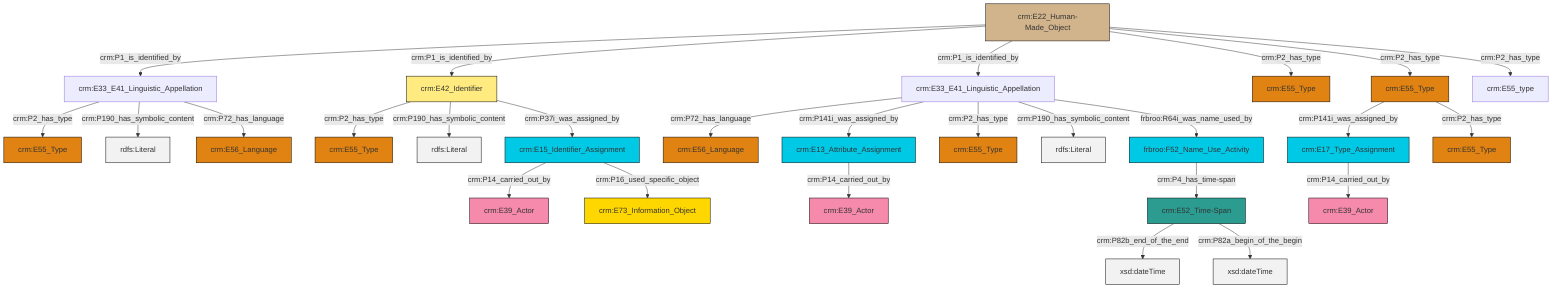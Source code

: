 graph TD
classDef Literal fill:#f2f2f2,stroke:#000000;
classDef CRM_Entity fill:#FFFFFF,stroke:#000000;
classDef Temporal_Entity fill:#00C9E6, stroke:#000000;
classDef Type fill:#E18312, stroke:#000000;
classDef Time-Span fill:#2C9C91, stroke:#000000;
classDef Appellation fill:#FFEB7F, stroke:#000000;
classDef Place fill:#008836, stroke:#000000;
classDef Persistent_Item fill:#B266B2, stroke:#000000;
classDef Conceptual_Object fill:#FFD700, stroke:#000000;
classDef Physical_Thing fill:#D2B48C, stroke:#000000;
classDef Actor fill:#f58aad, stroke:#000000;
classDef PC_Classes fill:#4ce600, stroke:#000000;
classDef Multi fill:#cccccc,stroke:#000000;

0["crm:E22_Human-Made_Object"]:::Physical_Thing -->|crm:P1_is_identified_by| 1["crm:E33_E41_Linguistic_Appellation"]:::Default
2["crm:E42_Identifier"]:::Appellation -->|crm:P2_has_type| 8["crm:E55_Type"]:::Type
9["crm:E55_Type"]:::Type -->|crm:P141i_was_assigned_by| 10["crm:E17_Type_Assignment"]:::Temporal_Entity
11["crm:E52_Time-Span"]:::Time-Span -->|crm:P82b_end_of_the_end| 12[xsd:dateTime]:::Literal
1["crm:E33_E41_Linguistic_Appellation"]:::Default -->|crm:P2_has_type| 4["crm:E55_Type"]:::Type
1["crm:E33_E41_Linguistic_Appellation"]:::Default -->|crm:P190_has_symbolic_content| 20[rdfs:Literal]:::Literal
0["crm:E22_Human-Made_Object"]:::Physical_Thing -->|crm:P1_is_identified_by| 2["crm:E42_Identifier"]:::Appellation
1["crm:E33_E41_Linguistic_Appellation"]:::Default -->|crm:P72_has_language| 21["crm:E56_Language"]:::Type
25["frbroo:F52_Name_Use_Activity"]:::Temporal_Entity -->|crm:P4_has_time-span| 11["crm:E52_Time-Span"]:::Time-Span
2["crm:E42_Identifier"]:::Appellation -->|crm:P190_has_symbolic_content| 26[rdfs:Literal]:::Literal
0["crm:E22_Human-Made_Object"]:::Physical_Thing -->|crm:P1_is_identified_by| 28["crm:E33_E41_Linguistic_Appellation"]:::Default
2["crm:E42_Identifier"]:::Appellation -->|crm:P37i_was_assigned_by| 29["crm:E15_Identifier_Assignment"]:::Temporal_Entity
0["crm:E22_Human-Made_Object"]:::Physical_Thing -->|crm:P2_has_type| 13["crm:E55_Type"]:::Type
28["crm:E33_E41_Linguistic_Appellation"]:::Default -->|crm:P72_has_language| 18["crm:E56_Language"]:::Type
28["crm:E33_E41_Linguistic_Appellation"]:::Default -->|crm:P141i_was_assigned_by| 37["crm:E13_Attribute_Assignment"]:::Temporal_Entity
9["crm:E55_Type"]:::Type -->|crm:P2_has_type| 41["crm:E55_Type"]:::Type
0["crm:E22_Human-Made_Object"]:::Physical_Thing -->|crm:P2_has_type| 9["crm:E55_Type"]:::Type
10["crm:E17_Type_Assignment"]:::Temporal_Entity -->|crm:P14_carried_out_by| 23["crm:E39_Actor"]:::Actor
29["crm:E15_Identifier_Assignment"]:::Temporal_Entity -->|crm:P14_carried_out_by| 39["crm:E39_Actor"]:::Actor
28["crm:E33_E41_Linguistic_Appellation"]:::Default -->|crm:P2_has_type| 34["crm:E55_Type"]:::Type
37["crm:E13_Attribute_Assignment"]:::Temporal_Entity -->|crm:P14_carried_out_by| 47["crm:E39_Actor"]:::Actor
0["crm:E22_Human-Made_Object"]:::Physical_Thing -->|crm:P2_has_type| 6["crm:E55_type"]:::Default
11["crm:E52_Time-Span"]:::Time-Span -->|crm:P82a_begin_of_the_begin| 49[xsd:dateTime]:::Literal
29["crm:E15_Identifier_Assignment"]:::Temporal_Entity -->|crm:P16_used_specific_object| 16["crm:E73_Information_Object"]:::Conceptual_Object
28["crm:E33_E41_Linguistic_Appellation"]:::Default -->|crm:P190_has_symbolic_content| 50[rdfs:Literal]:::Literal
28["crm:E33_E41_Linguistic_Appellation"]:::Default -->|frbroo:R64i_was_name_used_by| 25["frbroo:F52_Name_Use_Activity"]:::Temporal_Entity